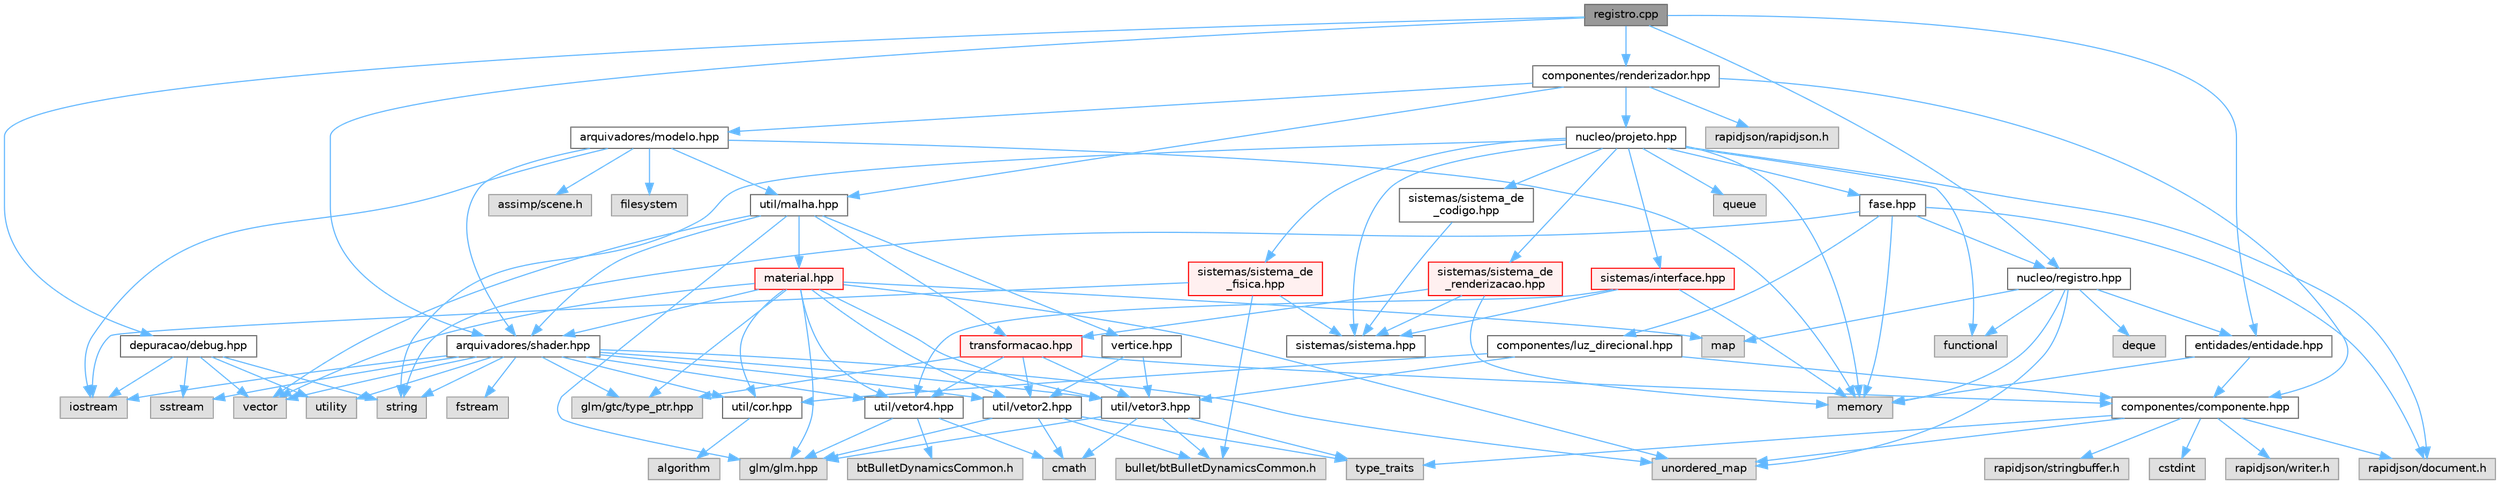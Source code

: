 digraph "registro.cpp"
{
 // LATEX_PDF_SIZE
  bgcolor="transparent";
  edge [fontname=Helvetica,fontsize=10,labelfontname=Helvetica,labelfontsize=10];
  node [fontname=Helvetica,fontsize=10,shape=box,height=0.2,width=0.4];
  Node1 [id="Node000001",label="registro.cpp",height=0.2,width=0.4,color="gray40", fillcolor="grey60", style="filled", fontcolor="black",tooltip=" "];
  Node1 -> Node2 [id="edge1_Node000001_Node000002",color="steelblue1",style="solid",tooltip=" "];
  Node2 [id="Node000002",label="nucleo/registro.hpp",height=0.2,width=0.4,color="grey40", fillcolor="white", style="filled",URL="$registro_8hpp.html",tooltip="Inclusoes e definições relacionadas à registro."];
  Node2 -> Node3 [id="edge2_Node000002_Node000003",color="steelblue1",style="solid",tooltip=" "];
  Node3 [id="Node000003",label="unordered_map",height=0.2,width=0.4,color="grey60", fillcolor="#E0E0E0", style="filled",tooltip=" "];
  Node2 -> Node4 [id="edge3_Node000002_Node000004",color="steelblue1",style="solid",tooltip=" "];
  Node4 [id="Node000004",label="map",height=0.2,width=0.4,color="grey60", fillcolor="#E0E0E0", style="filled",tooltip=" "];
  Node2 -> Node5 [id="edge4_Node000002_Node000005",color="steelblue1",style="solid",tooltip=" "];
  Node5 [id="Node000005",label="deque",height=0.2,width=0.4,color="grey60", fillcolor="#E0E0E0", style="filled",tooltip=" "];
  Node2 -> Node6 [id="edge5_Node000002_Node000006",color="steelblue1",style="solid",tooltip=" "];
  Node6 [id="Node000006",label="memory",height=0.2,width=0.4,color="grey60", fillcolor="#E0E0E0", style="filled",tooltip=" "];
  Node2 -> Node7 [id="edge6_Node000002_Node000007",color="steelblue1",style="solid",tooltip=" "];
  Node7 [id="Node000007",label="functional",height=0.2,width=0.4,color="grey60", fillcolor="#E0E0E0", style="filled",tooltip=" "];
  Node2 -> Node8 [id="edge7_Node000002_Node000008",color="steelblue1",style="solid",tooltip=" "];
  Node8 [id="Node000008",label="entidades/entidade.hpp",height=0.2,width=0.4,color="grey40", fillcolor="white", style="filled",URL="$entidade_8hpp.html",tooltip="Inclusoes e definições relacionadas à entidade/."];
  Node8 -> Node6 [id="edge8_Node000008_Node000006",color="steelblue1",style="solid",tooltip=" "];
  Node8 -> Node9 [id="edge9_Node000008_Node000009",color="steelblue1",style="solid",tooltip=" "];
  Node9 [id="Node000009",label="componentes/componente.hpp",height=0.2,width=0.4,color="grey40", fillcolor="white", style="filled",URL="$componente_8hpp.html",tooltip="Estrutura base para componetes."];
  Node9 -> Node3 [id="edge10_Node000009_Node000003",color="steelblue1",style="solid",tooltip=" "];
  Node9 -> Node10 [id="edge11_Node000009_Node000010",color="steelblue1",style="solid",tooltip=" "];
  Node10 [id="Node000010",label="cstdint",height=0.2,width=0.4,color="grey60", fillcolor="#E0E0E0", style="filled",tooltip=" "];
  Node9 -> Node11 [id="edge12_Node000009_Node000011",color="steelblue1",style="solid",tooltip=" "];
  Node11 [id="Node000011",label="type_traits",height=0.2,width=0.4,color="grey60", fillcolor="#E0E0E0", style="filled",tooltip=" "];
  Node9 -> Node12 [id="edge13_Node000009_Node000012",color="steelblue1",style="solid",tooltip=" "];
  Node12 [id="Node000012",label="rapidjson/document.h",height=0.2,width=0.4,color="grey60", fillcolor="#E0E0E0", style="filled",tooltip=" "];
  Node9 -> Node13 [id="edge14_Node000009_Node000013",color="steelblue1",style="solid",tooltip=" "];
  Node13 [id="Node000013",label="rapidjson/writer.h",height=0.2,width=0.4,color="grey60", fillcolor="#E0E0E0", style="filled",tooltip=" "];
  Node9 -> Node14 [id="edge15_Node000009_Node000014",color="steelblue1",style="solid",tooltip=" "];
  Node14 [id="Node000014",label="rapidjson/stringbuffer.h",height=0.2,width=0.4,color="grey60", fillcolor="#E0E0E0", style="filled",tooltip=" "];
  Node1 -> Node8 [id="edge16_Node000001_Node000008",color="steelblue1",style="solid",tooltip=" "];
  Node1 -> Node15 [id="edge17_Node000001_Node000015",color="steelblue1",style="solid",tooltip=" "];
  Node15 [id="Node000015",label="componentes/renderizador.hpp",height=0.2,width=0.4,color="grey40", fillcolor="white", style="filled",URL="$renderizador_8hpp.html",tooltip=" "];
  Node15 -> Node16 [id="edge18_Node000015_Node000016",color="steelblue1",style="solid",tooltip=" "];
  Node16 [id="Node000016",label="rapidjson/rapidjson.h",height=0.2,width=0.4,color="grey60", fillcolor="#E0E0E0", style="filled",tooltip=" "];
  Node15 -> Node17 [id="edge19_Node000015_Node000017",color="steelblue1",style="solid",tooltip=" "];
  Node17 [id="Node000017",label="nucleo/projeto.hpp",height=0.2,width=0.4,color="grey40", fillcolor="white", style="filled",URL="$projeto_8hpp.html",tooltip="Classe projeto."];
  Node17 -> Node18 [id="edge20_Node000017_Node000018",color="steelblue1",style="solid",tooltip=" "];
  Node18 [id="Node000018",label="string",height=0.2,width=0.4,color="grey60", fillcolor="#E0E0E0", style="filled",tooltip=" "];
  Node17 -> Node19 [id="edge21_Node000017_Node000019",color="steelblue1",style="solid",tooltip=" "];
  Node19 [id="Node000019",label="queue",height=0.2,width=0.4,color="grey60", fillcolor="#E0E0E0", style="filled",tooltip=" "];
  Node17 -> Node7 [id="edge22_Node000017_Node000007",color="steelblue1",style="solid",tooltip=" "];
  Node17 -> Node12 [id="edge23_Node000017_Node000012",color="steelblue1",style="solid",tooltip=" "];
  Node17 -> Node6 [id="edge24_Node000017_Node000006",color="steelblue1",style="solid",tooltip=" "];
  Node17 -> Node20 [id="edge25_Node000017_Node000020",color="steelblue1",style="solid",tooltip=" "];
  Node20 [id="Node000020",label="fase.hpp",height=0.2,width=0.4,color="grey40", fillcolor="white", style="filled",URL="$fase_8hpp_source.html",tooltip=" "];
  Node20 -> Node18 [id="edge26_Node000020_Node000018",color="steelblue1",style="solid",tooltip=" "];
  Node20 -> Node6 [id="edge27_Node000020_Node000006",color="steelblue1",style="solid",tooltip=" "];
  Node20 -> Node12 [id="edge28_Node000020_Node000012",color="steelblue1",style="solid",tooltip=" "];
  Node20 -> Node2 [id="edge29_Node000020_Node000002",color="steelblue1",style="solid",tooltip=" "];
  Node20 -> Node21 [id="edge30_Node000020_Node000021",color="steelblue1",style="solid",tooltip=" "];
  Node21 [id="Node000021",label="componentes/luz_direcional.hpp",height=0.2,width=0.4,color="grey40", fillcolor="white", style="filled",URL="$luz__direcional_8hpp.html",tooltip=" "];
  Node21 -> Node9 [id="edge31_Node000021_Node000009",color="steelblue1",style="solid",tooltip=" "];
  Node21 -> Node22 [id="edge32_Node000021_Node000022",color="steelblue1",style="solid",tooltip=" "];
  Node22 [id="Node000022",label="util/vetor3.hpp",height=0.2,width=0.4,color="grey40", fillcolor="white", style="filled",URL="$vetor3_8hpp.html",tooltip=" "];
  Node22 -> Node23 [id="edge33_Node000022_Node000023",color="steelblue1",style="solid",tooltip=" "];
  Node23 [id="Node000023",label="cmath",height=0.2,width=0.4,color="grey60", fillcolor="#E0E0E0", style="filled",tooltip=" "];
  Node22 -> Node11 [id="edge34_Node000022_Node000011",color="steelblue1",style="solid",tooltip=" "];
  Node22 -> Node24 [id="edge35_Node000022_Node000024",color="steelblue1",style="solid",tooltip=" "];
  Node24 [id="Node000024",label="bullet/btBulletDynamicsCommon.h",height=0.2,width=0.4,color="grey60", fillcolor="#E0E0E0", style="filled",tooltip=" "];
  Node22 -> Node25 [id="edge36_Node000022_Node000025",color="steelblue1",style="solid",tooltip=" "];
  Node25 [id="Node000025",label="glm/glm.hpp",height=0.2,width=0.4,color="grey60", fillcolor="#E0E0E0", style="filled",tooltip=" "];
  Node21 -> Node26 [id="edge37_Node000021_Node000026",color="steelblue1",style="solid",tooltip=" "];
  Node26 [id="Node000026",label="util/cor.hpp",height=0.2,width=0.4,color="grey40", fillcolor="white", style="filled",URL="$cor_8hpp.html",tooltip=" "];
  Node26 -> Node27 [id="edge38_Node000026_Node000027",color="steelblue1",style="solid",tooltip=" "];
  Node27 [id="Node000027",label="algorithm",height=0.2,width=0.4,color="grey60", fillcolor="#E0E0E0", style="filled",tooltip=" "];
  Node17 -> Node28 [id="edge39_Node000017_Node000028",color="steelblue1",style="solid",tooltip=" "];
  Node28 [id="Node000028",label="sistemas/sistema.hpp",height=0.2,width=0.4,color="grey40", fillcolor="white", style="filled",URL="$sistemas_2sistema_8hpp.html",tooltip=" "];
  Node17 -> Node29 [id="edge40_Node000017_Node000029",color="steelblue1",style="solid",tooltip=" "];
  Node29 [id="Node000029",label="sistemas/sistema_de\l_fisica.hpp",height=0.2,width=0.4,color="red", fillcolor="#FFF0F0", style="filled",URL="$sistema__de__fisica_8hpp.html",tooltip=" "];
  Node29 -> Node28 [id="edge41_Node000029_Node000028",color="steelblue1",style="solid",tooltip=" "];
  Node29 -> Node30 [id="edge42_Node000029_Node000030",color="steelblue1",style="solid",tooltip=" "];
  Node30 [id="Node000030",label="iostream",height=0.2,width=0.4,color="grey60", fillcolor="#E0E0E0", style="filled",tooltip=" "];
  Node29 -> Node24 [id="edge43_Node000029_Node000024",color="steelblue1",style="solid",tooltip=" "];
  Node17 -> Node32 [id="edge44_Node000017_Node000032",color="steelblue1",style="solid",tooltip=" "];
  Node32 [id="Node000032",label="sistemas/sistema_de\l_renderizacao.hpp",height=0.2,width=0.4,color="red", fillcolor="#FFF0F0", style="filled",URL="$sistema__de__renderizacao_8hpp.html",tooltip=" "];
  Node32 -> Node28 [id="edge45_Node000032_Node000028",color="steelblue1",style="solid",tooltip=" "];
  Node32 -> Node37 [id="edge46_Node000032_Node000037",color="steelblue1",style="solid",tooltip=" "];
  Node37 [id="Node000037",label="transformacao.hpp",height=0.2,width=0.4,color="red", fillcolor="#FFF0F0", style="filled",URL="$transformacao_8hpp.html",tooltip="Calcula a mtriz de modelo para um objeto 3d qualquer."];
  Node37 -> Node9 [id="edge47_Node000037_Node000009",color="steelblue1",style="solid",tooltip=" "];
  Node37 -> Node38 [id="edge48_Node000037_Node000038",color="steelblue1",style="solid",tooltip=" "];
  Node38 [id="Node000038",label="util/vetor2.hpp",height=0.2,width=0.4,color="grey40", fillcolor="white", style="filled",URL="$vetor2_8hpp.html",tooltip=" "];
  Node38 -> Node23 [id="edge49_Node000038_Node000023",color="steelblue1",style="solid",tooltip=" "];
  Node38 -> Node11 [id="edge50_Node000038_Node000011",color="steelblue1",style="solid",tooltip=" "];
  Node38 -> Node24 [id="edge51_Node000038_Node000024",color="steelblue1",style="solid",tooltip=" "];
  Node38 -> Node25 [id="edge52_Node000038_Node000025",color="steelblue1",style="solid",tooltip=" "];
  Node37 -> Node22 [id="edge53_Node000037_Node000022",color="steelblue1",style="solid",tooltip=" "];
  Node37 -> Node39 [id="edge54_Node000037_Node000039",color="steelblue1",style="solid",tooltip=" "];
  Node39 [id="Node000039",label="util/vetor4.hpp",height=0.2,width=0.4,color="grey40", fillcolor="white", style="filled",URL="$vetor4_8hpp.html",tooltip=" "];
  Node39 -> Node23 [id="edge55_Node000039_Node000023",color="steelblue1",style="solid",tooltip=" "];
  Node39 -> Node25 [id="edge56_Node000039_Node000025",color="steelblue1",style="solid",tooltip=" "];
  Node39 -> Node40 [id="edge57_Node000039_Node000040",color="steelblue1",style="solid",tooltip=" "];
  Node40 [id="Node000040",label="btBulletDynamicsCommon.h",height=0.2,width=0.4,color="grey60", fillcolor="#E0E0E0", style="filled",tooltip=" "];
  Node37 -> Node43 [id="edge58_Node000037_Node000043",color="steelblue1",style="solid",tooltip=" "];
  Node43 [id="Node000043",label="glm/gtc/type_ptr.hpp",height=0.2,width=0.4,color="grey60", fillcolor="#E0E0E0", style="filled",tooltip=" "];
  Node32 -> Node6 [id="edge59_Node000032_Node000006",color="steelblue1",style="solid",tooltip=" "];
  Node17 -> Node61 [id="edge60_Node000017_Node000061",color="steelblue1",style="solid",tooltip=" "];
  Node61 [id="Node000061",label="sistemas/sistema_de\l_codigo.hpp",height=0.2,width=0.4,color="grey40", fillcolor="white", style="filled",URL="$sistema__de__codigo_8hpp.html",tooltip=" "];
  Node61 -> Node28 [id="edge61_Node000061_Node000028",color="steelblue1",style="solid",tooltip=" "];
  Node17 -> Node62 [id="edge62_Node000017_Node000062",color="steelblue1",style="solid",tooltip=" "];
  Node62 [id="Node000062",label="sistemas/interface.hpp",height=0.2,width=0.4,color="red", fillcolor="#FFF0F0", style="filled",URL="$interface_8hpp_source.html",tooltip=" "];
  Node62 -> Node6 [id="edge63_Node000062_Node000006",color="steelblue1",style="solid",tooltip=" "];
  Node62 -> Node28 [id="edge64_Node000062_Node000028",color="steelblue1",style="solid",tooltip=" "];
  Node62 -> Node39 [id="edge65_Node000062_Node000039",color="steelblue1",style="solid",tooltip=" "];
  Node15 -> Node57 [id="edge66_Node000015_Node000057",color="steelblue1",style="solid",tooltip=" "];
  Node57 [id="Node000057",label="util/malha.hpp",height=0.2,width=0.4,color="grey40", fillcolor="white", style="filled",URL="$malha_8hpp.html",tooltip=" "];
  Node57 -> Node49 [id="edge67_Node000057_Node000049",color="steelblue1",style="solid",tooltip=" "];
  Node49 [id="Node000049",label="vector",height=0.2,width=0.4,color="grey60", fillcolor="#E0E0E0", style="filled",tooltip=" "];
  Node57 -> Node25 [id="edge68_Node000057_Node000025",color="steelblue1",style="solid",tooltip=" "];
  Node57 -> Node58 [id="edge69_Node000057_Node000058",color="steelblue1",style="solid",tooltip=" "];
  Node58 [id="Node000058",label="material.hpp",height=0.2,width=0.4,color="red", fillcolor="#FFF0F0", style="filled",URL="$material_8hpp.html",tooltip=" "];
  Node58 -> Node3 [id="edge70_Node000058_Node000003",color="steelblue1",style="solid",tooltip=" "];
  Node58 -> Node49 [id="edge71_Node000058_Node000049",color="steelblue1",style="solid",tooltip=" "];
  Node58 -> Node4 [id="edge72_Node000058_Node000004",color="steelblue1",style="solid",tooltip=" "];
  Node58 -> Node46 [id="edge73_Node000058_Node000046",color="steelblue1",style="solid",tooltip=" "];
  Node46 [id="Node000046",label="arquivadores/shader.hpp",height=0.2,width=0.4,color="grey40", fillcolor="white", style="filled",URL="$shader_8hpp.html",tooltip="Gerencia os shaders GLSL."];
  Node46 -> Node18 [id="edge74_Node000046_Node000018",color="steelblue1",style="solid",tooltip=" "];
  Node46 -> Node47 [id="edge75_Node000046_Node000047",color="steelblue1",style="solid",tooltip=" "];
  Node47 [id="Node000047",label="fstream",height=0.2,width=0.4,color="grey60", fillcolor="#E0E0E0", style="filled",tooltip=" "];
  Node46 -> Node48 [id="edge76_Node000046_Node000048",color="steelblue1",style="solid",tooltip=" "];
  Node48 [id="Node000048",label="sstream",height=0.2,width=0.4,color="grey60", fillcolor="#E0E0E0", style="filled",tooltip=" "];
  Node46 -> Node30 [id="edge77_Node000046_Node000030",color="steelblue1",style="solid",tooltip=" "];
  Node46 -> Node49 [id="edge78_Node000046_Node000049",color="steelblue1",style="solid",tooltip=" "];
  Node46 -> Node50 [id="edge79_Node000046_Node000050",color="steelblue1",style="solid",tooltip=" "];
  Node50 [id="Node000050",label="utility",height=0.2,width=0.4,color="grey60", fillcolor="#E0E0E0", style="filled",tooltip=" "];
  Node46 -> Node3 [id="edge80_Node000046_Node000003",color="steelblue1",style="solid",tooltip=" "];
  Node46 -> Node43 [id="edge81_Node000046_Node000043",color="steelblue1",style="solid",tooltip=" "];
  Node46 -> Node39 [id="edge82_Node000046_Node000039",color="steelblue1",style="solid",tooltip=" "];
  Node46 -> Node38 [id="edge83_Node000046_Node000038",color="steelblue1",style="solid",tooltip=" "];
  Node46 -> Node22 [id="edge84_Node000046_Node000022",color="steelblue1",style="solid",tooltip=" "];
  Node46 -> Node26 [id="edge85_Node000046_Node000026",color="steelblue1",style="solid",tooltip=" "];
  Node58 -> Node38 [id="edge86_Node000058_Node000038",color="steelblue1",style="solid",tooltip=" "];
  Node58 -> Node22 [id="edge87_Node000058_Node000022",color="steelblue1",style="solid",tooltip=" "];
  Node58 -> Node39 [id="edge88_Node000058_Node000039",color="steelblue1",style="solid",tooltip=" "];
  Node58 -> Node25 [id="edge89_Node000058_Node000025",color="steelblue1",style="solid",tooltip=" "];
  Node58 -> Node43 [id="edge90_Node000058_Node000043",color="steelblue1",style="solid",tooltip=" "];
  Node58 -> Node26 [id="edge91_Node000058_Node000026",color="steelblue1",style="solid",tooltip=" "];
  Node57 -> Node60 [id="edge92_Node000057_Node000060",color="steelblue1",style="solid",tooltip=" "];
  Node60 [id="Node000060",label="vertice.hpp",height=0.2,width=0.4,color="grey40", fillcolor="white", style="filled",URL="$vertice_8hpp.html",tooltip=" "];
  Node60 -> Node38 [id="edge93_Node000060_Node000038",color="steelblue1",style="solid",tooltip=" "];
  Node60 -> Node22 [id="edge94_Node000060_Node000022",color="steelblue1",style="solid",tooltip=" "];
  Node57 -> Node37 [id="edge95_Node000057_Node000037",color="steelblue1",style="solid",tooltip=" "];
  Node57 -> Node46 [id="edge96_Node000057_Node000046",color="steelblue1",style="solid",tooltip=" "];
  Node15 -> Node55 [id="edge97_Node000015_Node000055",color="steelblue1",style="solid",tooltip=" "];
  Node55 [id="Node000055",label="arquivadores/modelo.hpp",height=0.2,width=0.4,color="grey40", fillcolor="white", style="filled",URL="$modelo_8hpp_source.html",tooltip=" "];
  Node55 -> Node6 [id="edge98_Node000055_Node000006",color="steelblue1",style="solid",tooltip=" "];
  Node55 -> Node54 [id="edge99_Node000055_Node000054",color="steelblue1",style="solid",tooltip=" "];
  Node54 [id="Node000054",label="assimp/scene.h",height=0.2,width=0.4,color="grey60", fillcolor="#E0E0E0", style="filled",tooltip=" "];
  Node55 -> Node56 [id="edge100_Node000055_Node000056",color="steelblue1",style="solid",tooltip=" "];
  Node56 [id="Node000056",label="filesystem",height=0.2,width=0.4,color="grey60", fillcolor="#E0E0E0", style="filled",tooltip=" "];
  Node55 -> Node57 [id="edge101_Node000055_Node000057",color="steelblue1",style="solid",tooltip=" "];
  Node55 -> Node30 [id="edge102_Node000055_Node000030",color="steelblue1",style="solid",tooltip=" "];
  Node55 -> Node46 [id="edge103_Node000055_Node000046",color="steelblue1",style="solid",tooltip=" "];
  Node15 -> Node9 [id="edge104_Node000015_Node000009",color="steelblue1",style="solid",tooltip=" "];
  Node1 -> Node46 [id="edge105_Node000001_Node000046",color="steelblue1",style="solid",tooltip=" "];
  Node1 -> Node75 [id="edge106_Node000001_Node000075",color="steelblue1",style="solid",tooltip=" "];
  Node75 [id="Node000075",label="depuracao/debug.hpp",height=0.2,width=0.4,color="grey40", fillcolor="white", style="filled",URL="$debug_8hpp.html",tooltip=" "];
  Node75 -> Node49 [id="edge107_Node000075_Node000049",color="steelblue1",style="solid",tooltip=" "];
  Node75 -> Node50 [id="edge108_Node000075_Node000050",color="steelblue1",style="solid",tooltip=" "];
  Node75 -> Node18 [id="edge109_Node000075_Node000018",color="steelblue1",style="solid",tooltip=" "];
  Node75 -> Node30 [id="edge110_Node000075_Node000030",color="steelblue1",style="solid",tooltip=" "];
  Node75 -> Node48 [id="edge111_Node000075_Node000048",color="steelblue1",style="solid",tooltip=" "];
}
